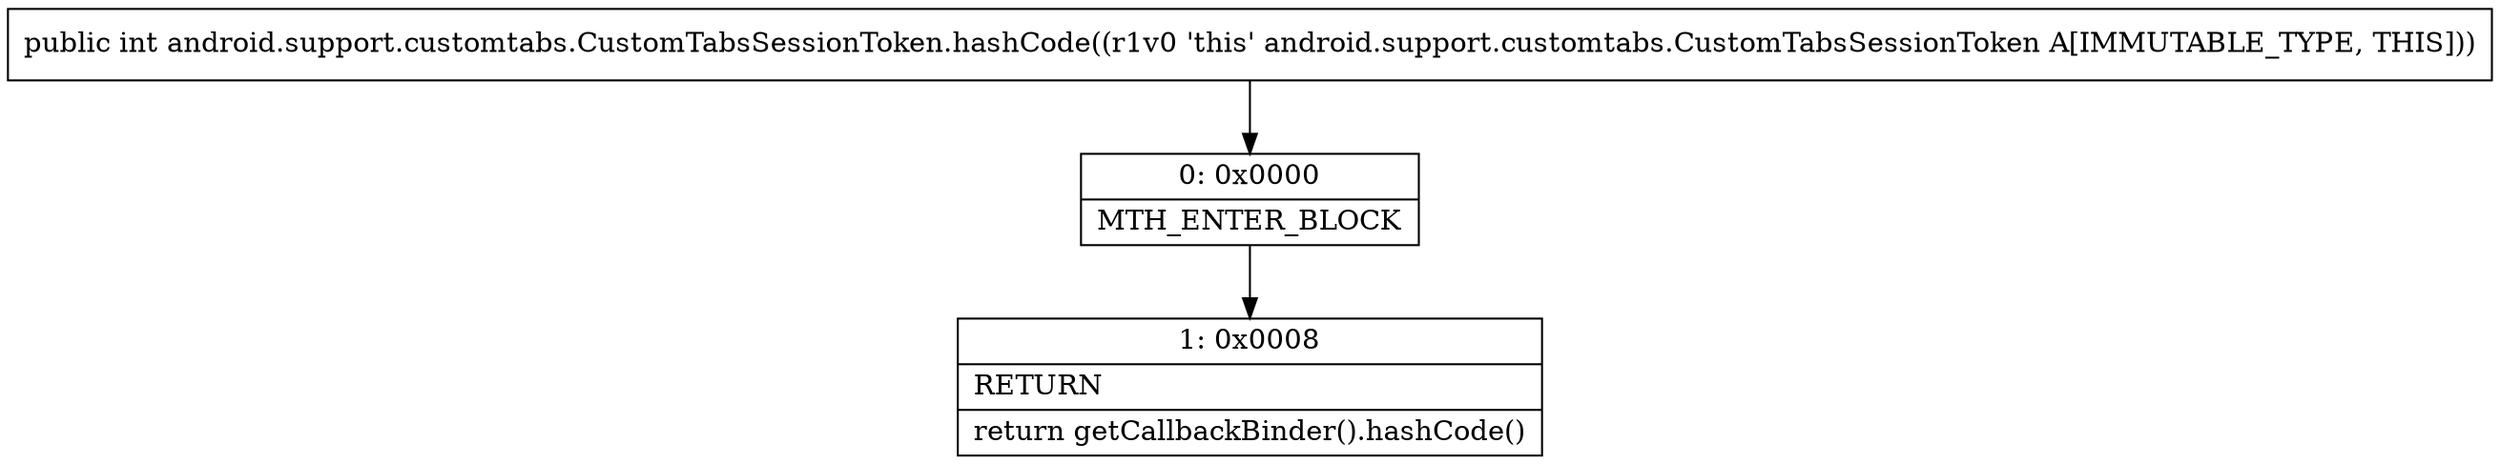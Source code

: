 digraph "CFG forandroid.support.customtabs.CustomTabsSessionToken.hashCode()I" {
Node_0 [shape=record,label="{0\:\ 0x0000|MTH_ENTER_BLOCK\l}"];
Node_1 [shape=record,label="{1\:\ 0x0008|RETURN\l|return getCallbackBinder().hashCode()\l}"];
MethodNode[shape=record,label="{public int android.support.customtabs.CustomTabsSessionToken.hashCode((r1v0 'this' android.support.customtabs.CustomTabsSessionToken A[IMMUTABLE_TYPE, THIS])) }"];
MethodNode -> Node_0;
Node_0 -> Node_1;
}


